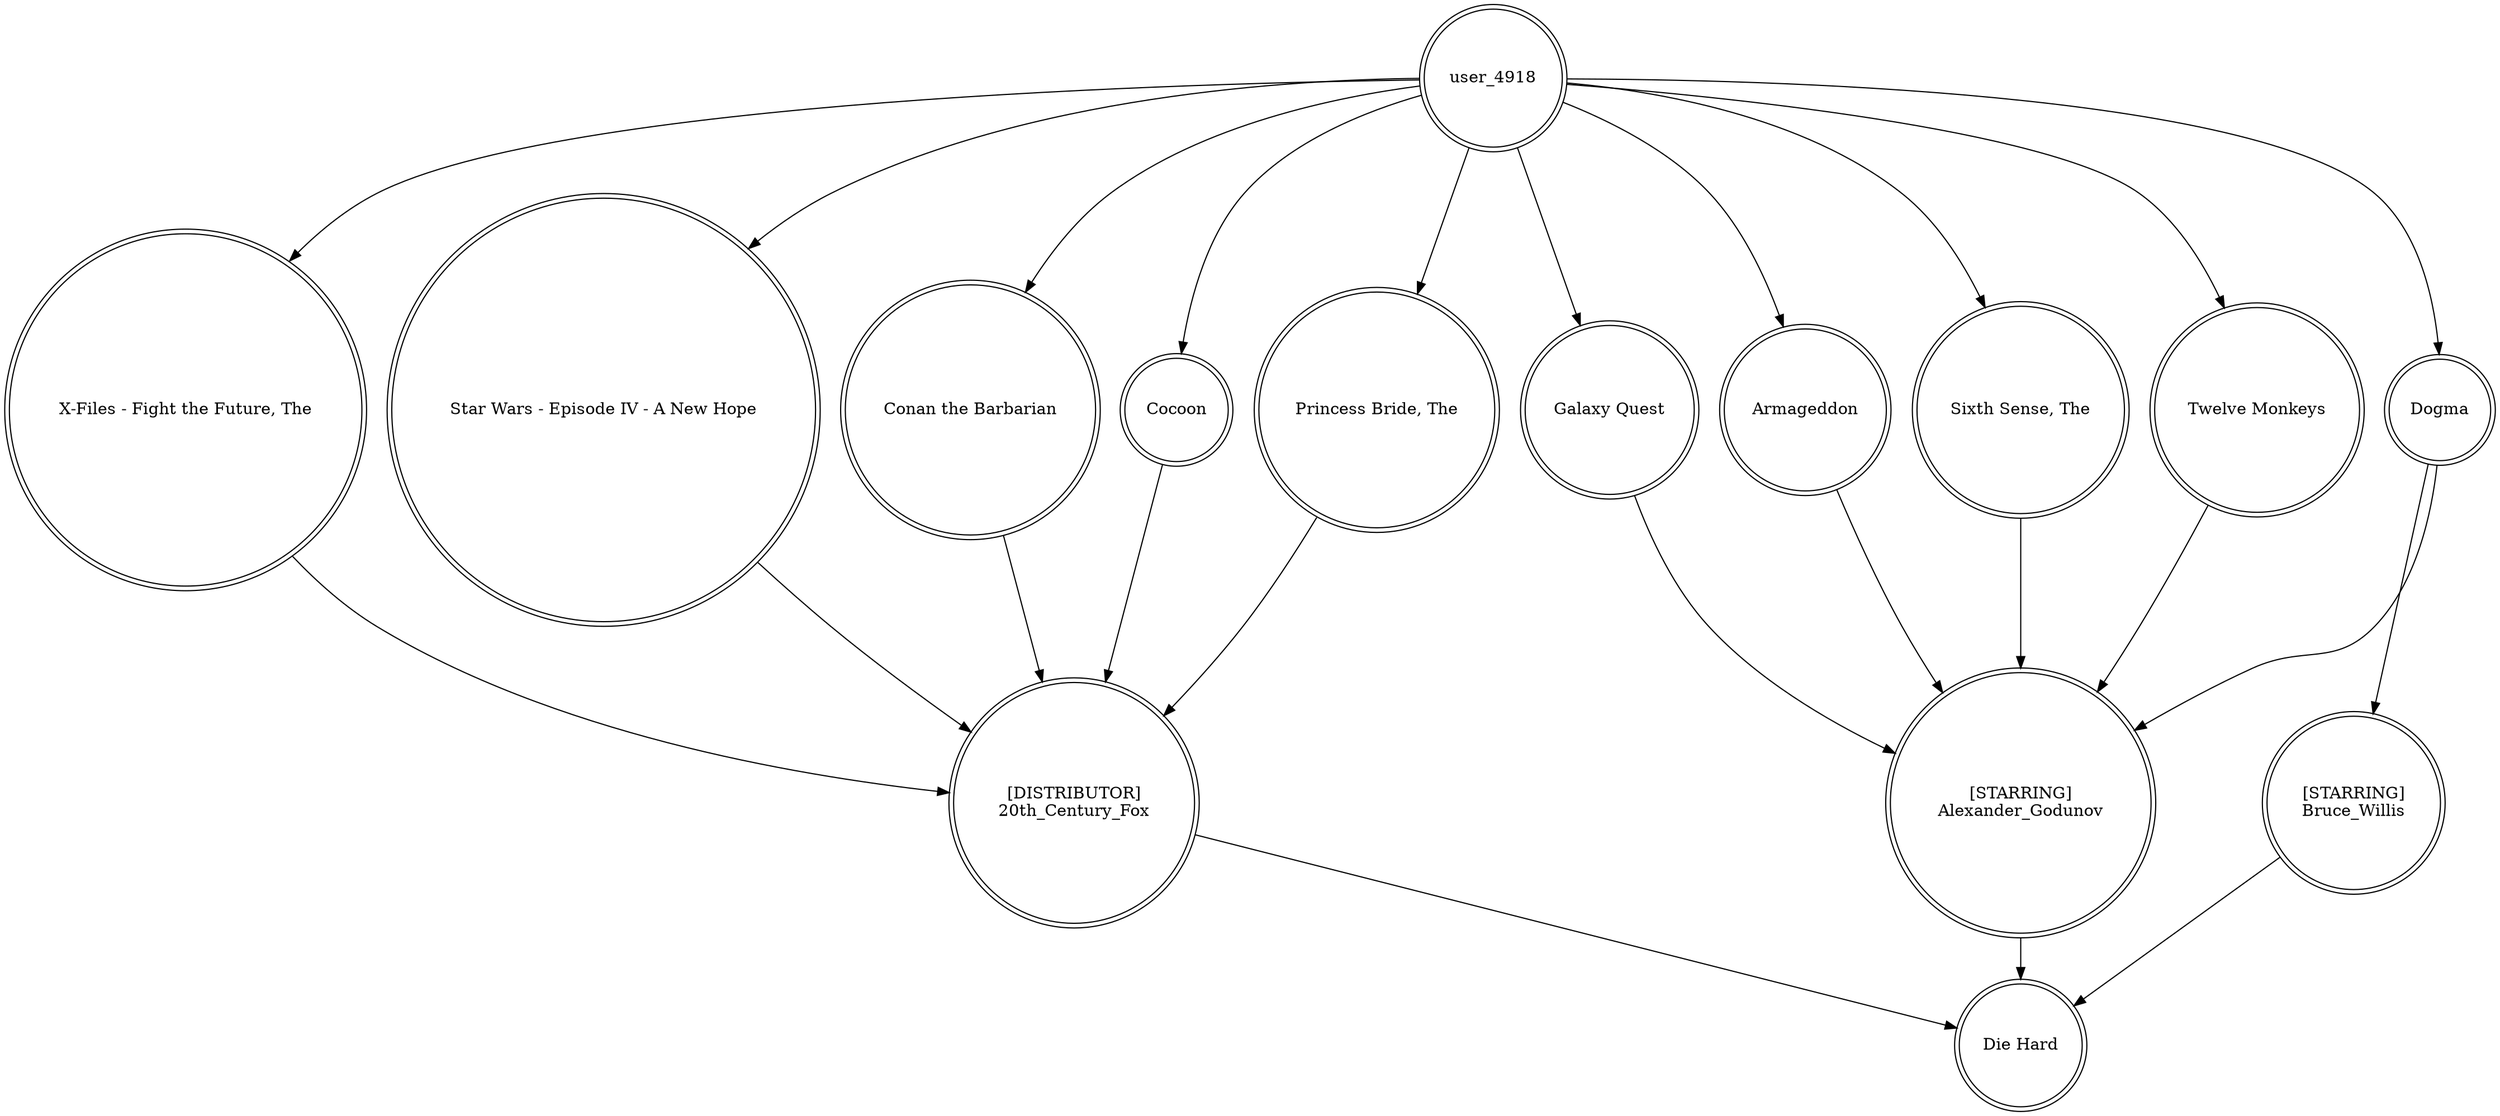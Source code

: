 digraph finite_state_machine {
	node [shape=doublecircle]
	"X-Files - Fight the Future, The" -> "[DISTRIBUTOR]
20th_Century_Fox"
	user_4918 -> "Star Wars - Episode IV - A New Hope"
	"Conan the Barbarian" -> "[DISTRIBUTOR]
20th_Century_Fox"
	user_4918 -> "Conan the Barbarian"
	"[STARRING]
Bruce_Willis" -> "Die Hard"
	Cocoon -> "[DISTRIBUTOR]
20th_Century_Fox"
	"Galaxy Quest" -> "[STARRING]
Alexander_Godunov"
	user_4918 -> "Galaxy Quest"
	user_4918 -> "Princess Bride, The"
	user_4918 -> Armageddon
	"[DISTRIBUTOR]
20th_Century_Fox" -> "Die Hard"
	"Star Wars - Episode IV - A New Hope" -> "[DISTRIBUTOR]
20th_Century_Fox"
	Dogma -> "[STARRING]
Alexander_Godunov"
	user_4918 -> "Sixth Sense, The"
	Dogma -> "[STARRING]
Bruce_Willis"
	"Twelve Monkeys" -> "[STARRING]
Alexander_Godunov"
	user_4918 -> Cocoon
	Armageddon -> "[STARRING]
Alexander_Godunov"
	user_4918 -> "X-Files - Fight the Future, The"
	user_4918 -> "Twelve Monkeys"
	"[STARRING]
Alexander_Godunov" -> "Die Hard"
	"Princess Bride, The" -> "[DISTRIBUTOR]
20th_Century_Fox"
	"Sixth Sense, The" -> "[STARRING]
Alexander_Godunov"
	user_4918 -> Dogma
}
